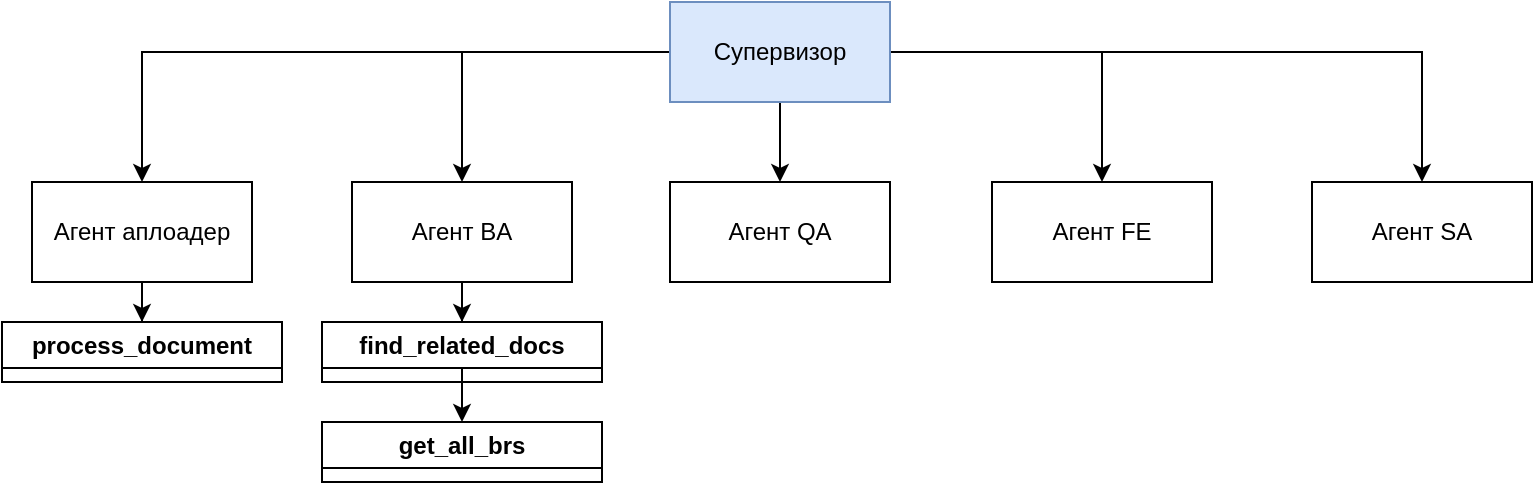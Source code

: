 <mxfile version="26.0.9">
  <diagram name="Страница — 1" id="GNFxMnvJDN0ZckbG5PGK">
    <mxGraphModel dx="795" dy="606" grid="1" gridSize="10" guides="1" tooltips="1" connect="1" arrows="1" fold="1" page="1" pageScale="1" pageWidth="827" pageHeight="1169" math="0" shadow="0">
      <root>
        <mxCell id="0" />
        <mxCell id="1" parent="0" />
        <mxCell id="lqKorKYV-yW4ylJXSVBB-7" style="edgeStyle=orthogonalEdgeStyle;rounded=0;orthogonalLoop=1;jettySize=auto;html=1;" parent="1" source="lqKorKYV-yW4ylJXSVBB-1" target="lqKorKYV-yW4ylJXSVBB-2" edge="1">
          <mxGeometry relative="1" as="geometry" />
        </mxCell>
        <mxCell id="lqKorKYV-yW4ylJXSVBB-8" style="edgeStyle=orthogonalEdgeStyle;rounded=0;orthogonalLoop=1;jettySize=auto;html=1;" parent="1" source="lqKorKYV-yW4ylJXSVBB-1" target="lqKorKYV-yW4ylJXSVBB-3" edge="1">
          <mxGeometry relative="1" as="geometry" />
        </mxCell>
        <mxCell id="lqKorKYV-yW4ylJXSVBB-9" style="edgeStyle=orthogonalEdgeStyle;rounded=0;orthogonalLoop=1;jettySize=auto;html=1;" parent="1" source="lqKorKYV-yW4ylJXSVBB-1" target="lqKorKYV-yW4ylJXSVBB-4" edge="1">
          <mxGeometry relative="1" as="geometry" />
        </mxCell>
        <mxCell id="lqKorKYV-yW4ylJXSVBB-10" style="edgeStyle=orthogonalEdgeStyle;rounded=0;orthogonalLoop=1;jettySize=auto;html=1;" parent="1" source="lqKorKYV-yW4ylJXSVBB-1" target="lqKorKYV-yW4ylJXSVBB-5" edge="1">
          <mxGeometry relative="1" as="geometry" />
        </mxCell>
        <mxCell id="lqKorKYV-yW4ylJXSVBB-11" style="edgeStyle=orthogonalEdgeStyle;rounded=0;orthogonalLoop=1;jettySize=auto;html=1;" parent="1" source="lqKorKYV-yW4ylJXSVBB-1" target="lqKorKYV-yW4ylJXSVBB-6" edge="1">
          <mxGeometry relative="1" as="geometry">
            <mxPoint x="710" y="390" as="targetPoint" />
          </mxGeometry>
        </mxCell>
        <mxCell id="lqKorKYV-yW4ylJXSVBB-1" value="Супервизор" style="html=1;whiteSpace=wrap;fillColor=#dae8fc;strokeColor=#6c8ebf;" parent="1" vertex="1">
          <mxGeometry x="359" y="310" width="110" height="50" as="geometry" />
        </mxCell>
        <mxCell id="lqKorKYV-yW4ylJXSVBB-17" style="edgeStyle=orthogonalEdgeStyle;rounded=0;orthogonalLoop=1;jettySize=auto;html=1;" parent="1" source="lqKorKYV-yW4ylJXSVBB-2" target="lqKorKYV-yW4ylJXSVBB-16" edge="1">
          <mxGeometry relative="1" as="geometry" />
        </mxCell>
        <mxCell id="lqKorKYV-yW4ylJXSVBB-2" value="Агент аплоадер" style="html=1;whiteSpace=wrap;" parent="1" vertex="1">
          <mxGeometry x="40" y="400" width="110" height="50" as="geometry" />
        </mxCell>
        <mxCell id="lqKorKYV-yW4ylJXSVBB-14" style="edgeStyle=orthogonalEdgeStyle;rounded=0;orthogonalLoop=1;jettySize=auto;html=1;" parent="1" source="lqKorKYV-yW4ylJXSVBB-3" target="lqKorKYV-yW4ylJXSVBB-12" edge="1">
          <mxGeometry relative="1" as="geometry" />
        </mxCell>
        <mxCell id="lqKorKYV-yW4ylJXSVBB-15" style="edgeStyle=orthogonalEdgeStyle;rounded=0;orthogonalLoop=1;jettySize=auto;html=1;" parent="1" source="lqKorKYV-yW4ylJXSVBB-3" target="lqKorKYV-yW4ylJXSVBB-13" edge="1">
          <mxGeometry relative="1" as="geometry" />
        </mxCell>
        <mxCell id="lqKorKYV-yW4ylJXSVBB-3" value="Агент BA" style="html=1;whiteSpace=wrap;" parent="1" vertex="1">
          <mxGeometry x="200" y="400" width="110" height="50" as="geometry" />
        </mxCell>
        <mxCell id="lqKorKYV-yW4ylJXSVBB-4" value="Агент QA" style="html=1;whiteSpace=wrap;" parent="1" vertex="1">
          <mxGeometry x="359" y="400" width="110" height="50" as="geometry" />
        </mxCell>
        <mxCell id="lqKorKYV-yW4ylJXSVBB-5" value="Агент FE" style="html=1;whiteSpace=wrap;" parent="1" vertex="1">
          <mxGeometry x="520" y="400" width="110" height="50" as="geometry" />
        </mxCell>
        <mxCell id="lqKorKYV-yW4ylJXSVBB-6" value="Агент SA" style="html=1;whiteSpace=wrap;" parent="1" vertex="1">
          <mxGeometry x="680" y="400" width="110" height="50" as="geometry" />
        </mxCell>
        <mxCell id="lqKorKYV-yW4ylJXSVBB-12" value="find_related_docs" style="swimlane;whiteSpace=wrap;html=1;" parent="1" vertex="1" collapsed="1">
          <mxGeometry x="185" y="470" width="140" height="30" as="geometry">
            <mxRectangle x="40" y="470" width="110" height="200" as="alternateBounds" />
          </mxGeometry>
        </mxCell>
        <mxCell id="lqKorKYV-yW4ylJXSVBB-13" value="get_all_brs" style="swimlane;whiteSpace=wrap;html=1;" parent="1" vertex="1" collapsed="1">
          <mxGeometry x="185" y="520" width="140" height="30" as="geometry">
            <mxRectangle x="40" y="470" width="110" height="200" as="alternateBounds" />
          </mxGeometry>
        </mxCell>
        <mxCell id="lqKorKYV-yW4ylJXSVBB-16" value="process_document" style="swimlane;whiteSpace=wrap;html=1;" parent="1" vertex="1" collapsed="1">
          <mxGeometry x="25" y="470" width="140" height="30" as="geometry">
            <mxRectangle x="25" y="470" width="110" height="200" as="alternateBounds" />
          </mxGeometry>
        </mxCell>
      </root>
    </mxGraphModel>
  </diagram>
</mxfile>
